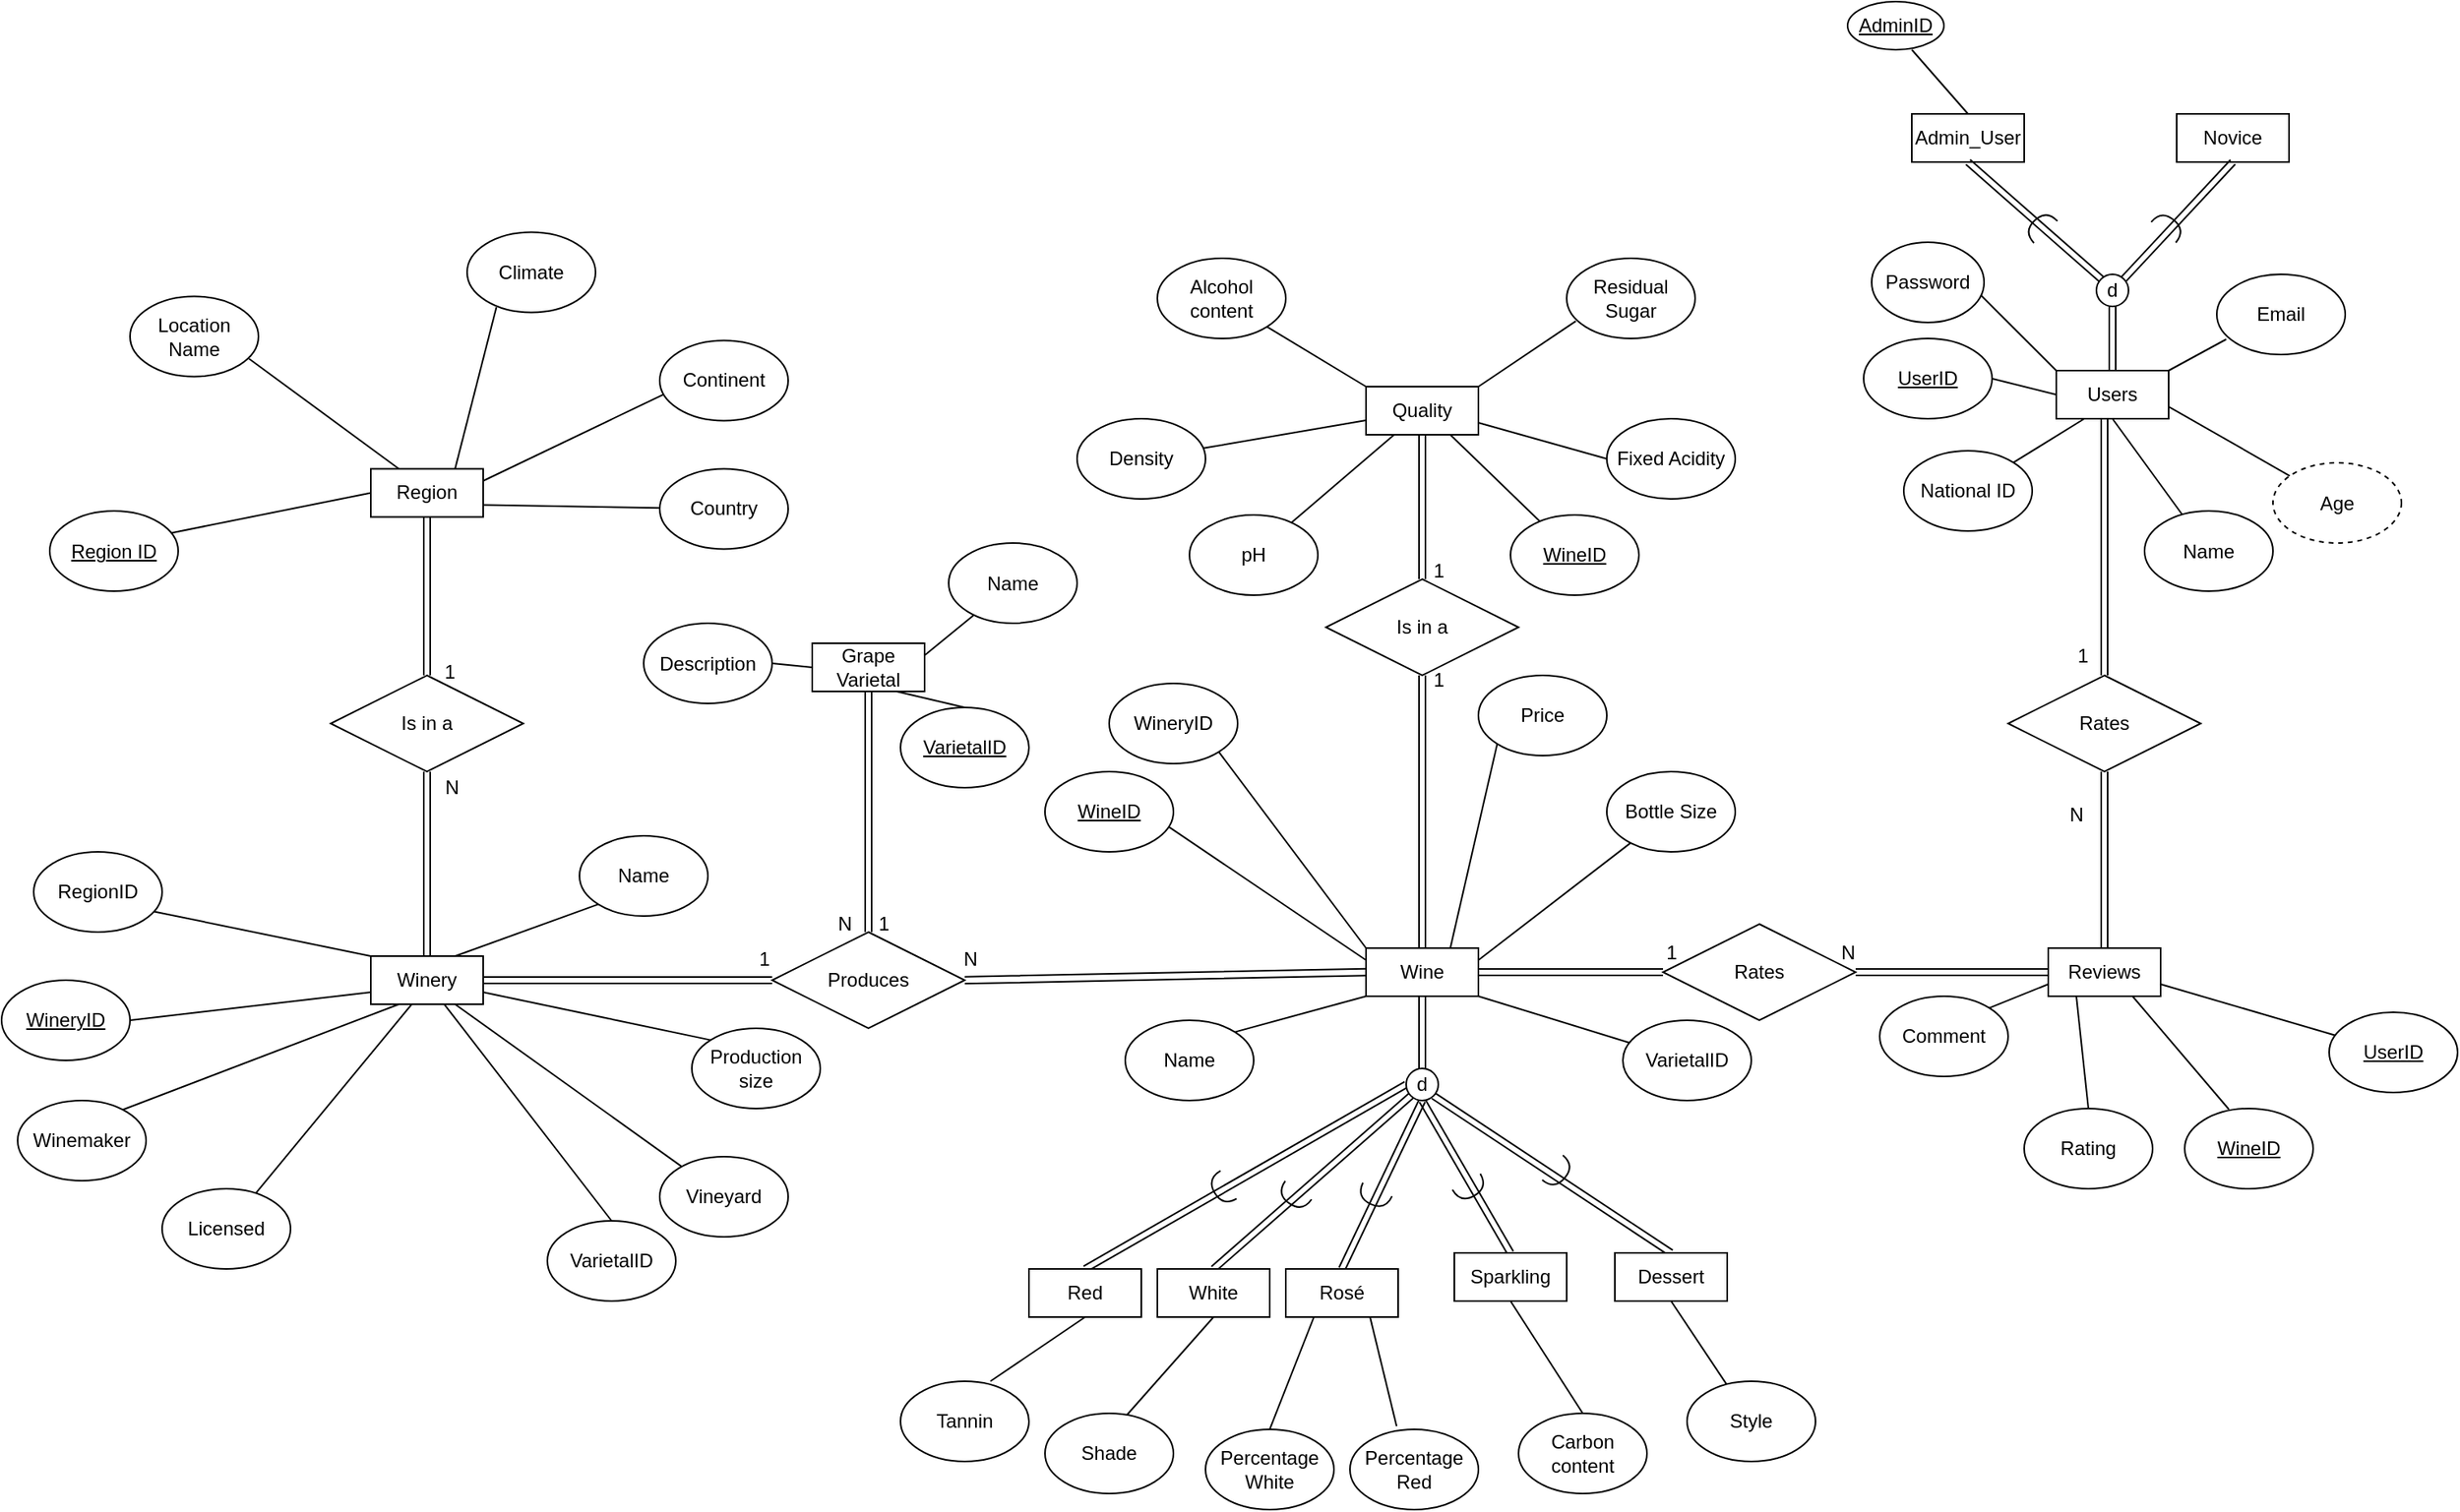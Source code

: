 <mxfile version="21.3.3" type="device">
  <diagram name="Page-1" id="_OWaajc-3fpwD0rDf2_s">
    <mxGraphModel dx="3006" dy="1125" grid="1" gridSize="10" guides="1" tooltips="1" connect="1" arrows="1" fold="1" page="0" pageScale="1" pageWidth="1169" pageHeight="827" math="0" shadow="0">
      <root>
        <mxCell id="0" />
        <mxCell id="1" parent="0" />
        <mxCell id="yKqNTpvzBy1KA8ICd-nT-71" style="edgeStyle=none;rounded=0;orthogonalLoop=1;jettySize=auto;html=1;exitX=1;exitY=0;exitDx=0;exitDy=0;entryX=0.073;entryY=0.81;entryDx=0;entryDy=0;entryPerimeter=0;endArrow=none;endFill=0;" parent="1" source="yKqNTpvzBy1KA8ICd-nT-2" target="yKqNTpvzBy1KA8ICd-nT-70" edge="1">
          <mxGeometry relative="1" as="geometry" />
        </mxCell>
        <mxCell id="yKqNTpvzBy1KA8ICd-nT-72" style="edgeStyle=none;rounded=0;orthogonalLoop=1;jettySize=auto;html=1;exitX=1;exitY=0.75;exitDx=0;exitDy=0;endArrow=none;endFill=0;" parent="1" source="yKqNTpvzBy1KA8ICd-nT-2" target="yKqNTpvzBy1KA8ICd-nT-69" edge="1">
          <mxGeometry relative="1" as="geometry" />
        </mxCell>
        <mxCell id="yKqNTpvzBy1KA8ICd-nT-73" style="edgeStyle=none;rounded=0;orthogonalLoop=1;jettySize=auto;html=1;exitX=0.5;exitY=1;exitDx=0;exitDy=0;endArrow=none;endFill=0;" parent="1" source="yKqNTpvzBy1KA8ICd-nT-2" target="yKqNTpvzBy1KA8ICd-nT-68" edge="1">
          <mxGeometry relative="1" as="geometry" />
        </mxCell>
        <mxCell id="yKqNTpvzBy1KA8ICd-nT-74" style="edgeStyle=none;rounded=0;orthogonalLoop=1;jettySize=auto;html=1;exitX=0.25;exitY=1;exitDx=0;exitDy=0;entryX=1;entryY=0;entryDx=0;entryDy=0;endArrow=none;endFill=0;" parent="1" source="yKqNTpvzBy1KA8ICd-nT-2" target="yKqNTpvzBy1KA8ICd-nT-62" edge="1">
          <mxGeometry relative="1" as="geometry" />
        </mxCell>
        <mxCell id="yKqNTpvzBy1KA8ICd-nT-75" style="edgeStyle=none;rounded=0;orthogonalLoop=1;jettySize=auto;html=1;exitX=0;exitY=0.5;exitDx=0;exitDy=0;entryX=1;entryY=0.5;entryDx=0;entryDy=0;endArrow=none;endFill=0;" parent="1" source="yKqNTpvzBy1KA8ICd-nT-2" target="yKqNTpvzBy1KA8ICd-nT-61" edge="1">
          <mxGeometry relative="1" as="geometry" />
        </mxCell>
        <mxCell id="yKqNTpvzBy1KA8ICd-nT-2" value="Users" style="rounded=0;whiteSpace=wrap;html=1;" parent="1" vertex="1">
          <mxGeometry x="850" y="410" width="70" height="30" as="geometry" />
        </mxCell>
        <mxCell id="yKqNTpvzBy1KA8ICd-nT-3" value="d" style="ellipse;whiteSpace=wrap;html=1;aspect=fixed;" parent="1" vertex="1">
          <mxGeometry x="875" y="350" width="20" height="20" as="geometry" />
        </mxCell>
        <mxCell id="yKqNTpvzBy1KA8ICd-nT-4" value="" style="shape=link;html=1;rounded=0;entryX=0.5;entryY=0;entryDx=0;entryDy=0;exitX=0.5;exitY=1;exitDx=0;exitDy=0;" parent="1" source="yKqNTpvzBy1KA8ICd-nT-3" target="yKqNTpvzBy1KA8ICd-nT-2" edge="1">
          <mxGeometry width="100" relative="1" as="geometry">
            <mxPoint x="815" y="390" as="sourcePoint" />
            <mxPoint x="915" y="390" as="targetPoint" />
          </mxGeometry>
        </mxCell>
        <mxCell id="yKqNTpvzBy1KA8ICd-nT-5" value="Admin_User" style="rounded=0;whiteSpace=wrap;html=1;" parent="1" vertex="1">
          <mxGeometry x="760" y="250" width="70" height="30" as="geometry" />
        </mxCell>
        <mxCell id="yKqNTpvzBy1KA8ICd-nT-6" value="Novice" style="rounded=0;whiteSpace=wrap;html=1;" parent="1" vertex="1">
          <mxGeometry x="925" y="250" width="70" height="30" as="geometry" />
        </mxCell>
        <mxCell id="yKqNTpvzBy1KA8ICd-nT-8" value="" style="shape=link;html=1;rounded=0;entryX=1;entryY=0;entryDx=0;entryDy=0;exitX=0.5;exitY=1;exitDx=0;exitDy=0;" parent="1" source="yKqNTpvzBy1KA8ICd-nT-6" target="yKqNTpvzBy1KA8ICd-nT-3" edge="1">
          <mxGeometry width="100" relative="1" as="geometry">
            <mxPoint x="890" y="380" as="sourcePoint" />
            <mxPoint x="890" y="420" as="targetPoint" />
          </mxGeometry>
        </mxCell>
        <mxCell id="yKqNTpvzBy1KA8ICd-nT-9" value="" style="shape=link;html=1;rounded=0;entryX=0;entryY=0;entryDx=0;entryDy=0;exitX=0.5;exitY=1;exitDx=0;exitDy=0;" parent="1" source="yKqNTpvzBy1KA8ICd-nT-5" target="yKqNTpvzBy1KA8ICd-nT-3" edge="1">
          <mxGeometry width="100" relative="1" as="geometry">
            <mxPoint x="960" y="300" as="sourcePoint" />
            <mxPoint x="897" y="363" as="targetPoint" />
          </mxGeometry>
        </mxCell>
        <mxCell id="yKqNTpvzBy1KA8ICd-nT-85" style="edgeStyle=none;rounded=0;orthogonalLoop=1;jettySize=auto;html=1;exitX=0;exitY=0.75;exitDx=0;exitDy=0;entryX=1;entryY=0;entryDx=0;entryDy=0;endArrow=none;endFill=0;" parent="1" source="yKqNTpvzBy1KA8ICd-nT-10" target="yKqNTpvzBy1KA8ICd-nT-82" edge="1">
          <mxGeometry relative="1" as="geometry" />
        </mxCell>
        <mxCell id="yKqNTpvzBy1KA8ICd-nT-86" style="edgeStyle=none;rounded=0;orthogonalLoop=1;jettySize=auto;html=1;exitX=0.25;exitY=1;exitDx=0;exitDy=0;entryX=0.5;entryY=0;entryDx=0;entryDy=0;endArrow=none;endFill=0;" parent="1" source="yKqNTpvzBy1KA8ICd-nT-10" target="yKqNTpvzBy1KA8ICd-nT-81" edge="1">
          <mxGeometry relative="1" as="geometry" />
        </mxCell>
        <mxCell id="yKqNTpvzBy1KA8ICd-nT-87" style="edgeStyle=none;rounded=0;orthogonalLoop=1;jettySize=auto;html=1;exitX=0.75;exitY=1;exitDx=0;exitDy=0;entryX=0.344;entryY=0.01;entryDx=0;entryDy=0;entryPerimeter=0;endArrow=none;endFill=0;" parent="1" source="yKqNTpvzBy1KA8ICd-nT-10" target="yKqNTpvzBy1KA8ICd-nT-84" edge="1">
          <mxGeometry relative="1" as="geometry" />
        </mxCell>
        <mxCell id="yKqNTpvzBy1KA8ICd-nT-88" style="edgeStyle=none;rounded=0;orthogonalLoop=1;jettySize=auto;html=1;exitX=1;exitY=0.75;exitDx=0;exitDy=0;endArrow=none;endFill=0;" parent="1" source="yKqNTpvzBy1KA8ICd-nT-10" target="yKqNTpvzBy1KA8ICd-nT-83" edge="1">
          <mxGeometry relative="1" as="geometry" />
        </mxCell>
        <mxCell id="yKqNTpvzBy1KA8ICd-nT-10" value="Reviews" style="rounded=0;whiteSpace=wrap;html=1;" parent="1" vertex="1">
          <mxGeometry x="845" y="770" width="70" height="30" as="geometry" />
        </mxCell>
        <mxCell id="yKqNTpvzBy1KA8ICd-nT-96" style="edgeStyle=none;rounded=0;orthogonalLoop=1;jettySize=auto;html=1;exitX=0;exitY=0;exitDx=0;exitDy=0;entryX=1;entryY=1;entryDx=0;entryDy=0;endArrow=none;endFill=0;" parent="1" source="yKqNTpvzBy1KA8ICd-nT-12" target="yKqNTpvzBy1KA8ICd-nT-91" edge="1">
          <mxGeometry relative="1" as="geometry" />
        </mxCell>
        <mxCell id="yKqNTpvzBy1KA8ICd-nT-97" style="edgeStyle=none;rounded=0;orthogonalLoop=1;jettySize=auto;html=1;exitX=0.75;exitY=0;exitDx=0;exitDy=0;entryX=0;entryY=1;entryDx=0;entryDy=0;endArrow=none;endFill=0;" parent="1" source="yKqNTpvzBy1KA8ICd-nT-12" target="yKqNTpvzBy1KA8ICd-nT-92" edge="1">
          <mxGeometry relative="1" as="geometry" />
        </mxCell>
        <mxCell id="yKqNTpvzBy1KA8ICd-nT-98" style="edgeStyle=none;rounded=0;orthogonalLoop=1;jettySize=auto;html=1;exitX=1;exitY=0.25;exitDx=0;exitDy=0;endArrow=none;endFill=0;" parent="1" source="yKqNTpvzBy1KA8ICd-nT-12" target="yKqNTpvzBy1KA8ICd-nT-94" edge="1">
          <mxGeometry relative="1" as="geometry" />
        </mxCell>
        <mxCell id="yKqNTpvzBy1KA8ICd-nT-99" style="edgeStyle=none;rounded=0;orthogonalLoop=1;jettySize=auto;html=1;exitX=0;exitY=0.25;exitDx=0;exitDy=0;entryX=0.969;entryY=0.693;entryDx=0;entryDy=0;entryPerimeter=0;endArrow=none;endFill=0;" parent="1" source="yKqNTpvzBy1KA8ICd-nT-12" target="yKqNTpvzBy1KA8ICd-nT-90" edge="1">
          <mxGeometry relative="1" as="geometry" />
        </mxCell>
        <mxCell id="yKqNTpvzBy1KA8ICd-nT-100" style="edgeStyle=none;rounded=0;orthogonalLoop=1;jettySize=auto;html=1;exitX=0;exitY=1;exitDx=0;exitDy=0;entryX=1;entryY=0;entryDx=0;entryDy=0;endArrow=none;endFill=0;" parent="1" source="yKqNTpvzBy1KA8ICd-nT-12" target="yKqNTpvzBy1KA8ICd-nT-89" edge="1">
          <mxGeometry relative="1" as="geometry" />
        </mxCell>
        <mxCell id="yKqNTpvzBy1KA8ICd-nT-161" style="edgeStyle=none;rounded=0;orthogonalLoop=1;jettySize=auto;html=1;exitX=1;exitY=1;exitDx=0;exitDy=0;endArrow=none;endFill=0;" parent="1" source="yKqNTpvzBy1KA8ICd-nT-12" target="yKqNTpvzBy1KA8ICd-nT-159" edge="1">
          <mxGeometry relative="1" as="geometry" />
        </mxCell>
        <mxCell id="bBw4uAmNYkBWMHcCUEIj-21" style="edgeStyle=orthogonalEdgeStyle;rounded=0;orthogonalLoop=1;jettySize=auto;html=1;exitX=0.5;exitY=0;exitDx=0;exitDy=0;entryX=0.5;entryY=1;entryDx=0;entryDy=0;shape=link;" parent="1" source="yKqNTpvzBy1KA8ICd-nT-12" target="bBw4uAmNYkBWMHcCUEIj-20" edge="1">
          <mxGeometry relative="1" as="geometry" />
        </mxCell>
        <mxCell id="bBw4uAmNYkBWMHcCUEIj-32" style="edgeStyle=orthogonalEdgeStyle;rounded=0;orthogonalLoop=1;jettySize=auto;html=1;exitX=1;exitY=0.5;exitDx=0;exitDy=0;entryX=0;entryY=0.5;entryDx=0;entryDy=0;shape=link;" parent="1" source="yKqNTpvzBy1KA8ICd-nT-12" target="bBw4uAmNYkBWMHcCUEIj-31" edge="1">
          <mxGeometry relative="1" as="geometry" />
        </mxCell>
        <mxCell id="bBw4uAmNYkBWMHcCUEIj-51" style="edgeStyle=orthogonalEdgeStyle;rounded=0;orthogonalLoop=1;jettySize=auto;html=1;exitX=0.5;exitY=1;exitDx=0;exitDy=0;entryX=0.5;entryY=0;entryDx=0;entryDy=0;shape=link;" parent="1" source="yKqNTpvzBy1KA8ICd-nT-12" target="bBw4uAmNYkBWMHcCUEIj-50" edge="1">
          <mxGeometry relative="1" as="geometry" />
        </mxCell>
        <mxCell id="yKqNTpvzBy1KA8ICd-nT-12" value="Wine" style="rounded=0;whiteSpace=wrap;html=1;" parent="1" vertex="1">
          <mxGeometry x="420" y="770" width="70" height="30" as="geometry" />
        </mxCell>
        <mxCell id="yKqNTpvzBy1KA8ICd-nT-136" style="edgeStyle=none;rounded=0;orthogonalLoop=1;jettySize=auto;html=1;exitX=0.75;exitY=0;exitDx=0;exitDy=0;entryX=0;entryY=1;entryDx=0;entryDy=0;endArrow=none;endFill=0;" parent="1" source="yKqNTpvzBy1KA8ICd-nT-14" target="yKqNTpvzBy1KA8ICd-nT-125" edge="1">
          <mxGeometry relative="1" as="geometry" />
        </mxCell>
        <mxCell id="yKqNTpvzBy1KA8ICd-nT-137" style="edgeStyle=none;rounded=0;orthogonalLoop=1;jettySize=auto;html=1;exitX=0;exitY=0;exitDx=0;exitDy=0;entryX=0.938;entryY=0.744;entryDx=0;entryDy=0;entryPerimeter=0;endArrow=none;endFill=0;" parent="1" source="yKqNTpvzBy1KA8ICd-nT-14" target="yKqNTpvzBy1KA8ICd-nT-124" edge="1">
          <mxGeometry relative="1" as="geometry" />
        </mxCell>
        <mxCell id="yKqNTpvzBy1KA8ICd-nT-138" style="edgeStyle=none;rounded=0;orthogonalLoop=1;jettySize=auto;html=1;exitX=0;exitY=0.75;exitDx=0;exitDy=0;entryX=1;entryY=0.5;entryDx=0;entryDy=0;endArrow=none;endFill=0;" parent="1" source="yKqNTpvzBy1KA8ICd-nT-14" target="yKqNTpvzBy1KA8ICd-nT-123" edge="1">
          <mxGeometry relative="1" as="geometry" />
        </mxCell>
        <mxCell id="yKqNTpvzBy1KA8ICd-nT-141" style="edgeStyle=none;rounded=0;orthogonalLoop=1;jettySize=auto;html=1;exitX=1;exitY=0.75;exitDx=0;exitDy=0;entryX=0;entryY=0;entryDx=0;entryDy=0;endArrow=none;endFill=0;" parent="1" source="yKqNTpvzBy1KA8ICd-nT-14" target="yKqNTpvzBy1KA8ICd-nT-139" edge="1">
          <mxGeometry relative="1" as="geometry" />
        </mxCell>
        <mxCell id="yKqNTpvzBy1KA8ICd-nT-143" style="edgeStyle=none;rounded=0;orthogonalLoop=1;jettySize=auto;html=1;exitX=0.25;exitY=1;exitDx=0;exitDy=0;entryX=0.798;entryY=0.128;entryDx=0;entryDy=0;entryPerimeter=0;endArrow=none;endFill=0;" parent="1" source="yKqNTpvzBy1KA8ICd-nT-14" target="yKqNTpvzBy1KA8ICd-nT-142" edge="1">
          <mxGeometry relative="1" as="geometry" />
        </mxCell>
        <mxCell id="yKqNTpvzBy1KA8ICd-nT-147" style="edgeStyle=none;rounded=0;orthogonalLoop=1;jettySize=auto;html=1;exitX=0.374;exitY=0.973;exitDx=0;exitDy=0;exitPerimeter=0;endArrow=none;endFill=0;" parent="1" source="yKqNTpvzBy1KA8ICd-nT-14" target="yKqNTpvzBy1KA8ICd-nT-146" edge="1">
          <mxGeometry relative="1" as="geometry" />
        </mxCell>
        <mxCell id="bBw4uAmNYkBWMHcCUEIj-3" style="rounded=0;orthogonalLoop=1;jettySize=auto;html=1;exitX=0.643;exitY=0.967;exitDx=0;exitDy=0;entryX=0.5;entryY=0;entryDx=0;entryDy=0;endArrow=none;endFill=0;exitPerimeter=0;" parent="1" source="yKqNTpvzBy1KA8ICd-nT-14" target="bBw4uAmNYkBWMHcCUEIj-2" edge="1">
          <mxGeometry relative="1" as="geometry" />
        </mxCell>
        <mxCell id="bBw4uAmNYkBWMHcCUEIj-9" style="edgeStyle=orthogonalEdgeStyle;rounded=0;orthogonalLoop=1;jettySize=auto;html=1;exitX=0.5;exitY=0;exitDx=0;exitDy=0;entryX=0.5;entryY=1;entryDx=0;entryDy=0;shape=link;" parent="1" source="yKqNTpvzBy1KA8ICd-nT-14" target="bBw4uAmNYkBWMHcCUEIj-8" edge="1">
          <mxGeometry relative="1" as="geometry" />
        </mxCell>
        <mxCell id="yKqNTpvzBy1KA8ICd-nT-14" value="Winery" style="rounded=0;whiteSpace=wrap;html=1;" parent="1" vertex="1">
          <mxGeometry x="-200" y="775" width="70" height="30" as="geometry" />
        </mxCell>
        <mxCell id="yKqNTpvzBy1KA8ICd-nT-47" style="edgeStyle=none;rounded=0;orthogonalLoop=1;jettySize=auto;html=1;exitX=0;exitY=0.5;exitDx=0;exitDy=0;entryX=0.938;entryY=0.277;entryDx=0;entryDy=0;endArrow=none;endFill=0;entryPerimeter=0;" parent="1" source="yKqNTpvzBy1KA8ICd-nT-15" target="yKqNTpvzBy1KA8ICd-nT-45" edge="1">
          <mxGeometry relative="1" as="geometry" />
        </mxCell>
        <mxCell id="yKqNTpvzBy1KA8ICd-nT-48" style="edgeStyle=none;rounded=0;orthogonalLoop=1;jettySize=auto;html=1;exitX=0.25;exitY=0;exitDx=0;exitDy=0;entryX=0.927;entryY=0.777;entryDx=0;entryDy=0;endArrow=none;endFill=0;entryPerimeter=0;" parent="1" source="yKqNTpvzBy1KA8ICd-nT-15" target="yKqNTpvzBy1KA8ICd-nT-46" edge="1">
          <mxGeometry relative="1" as="geometry" />
        </mxCell>
        <mxCell id="yKqNTpvzBy1KA8ICd-nT-50" style="edgeStyle=none;rounded=0;orthogonalLoop=1;jettySize=auto;html=1;exitX=0.75;exitY=0;exitDx=0;exitDy=0;entryX=0.228;entryY=0.936;entryDx=0;entryDy=0;endArrow=none;endFill=0;entryPerimeter=0;" parent="1" source="yKqNTpvzBy1KA8ICd-nT-15" target="yKqNTpvzBy1KA8ICd-nT-49" edge="1">
          <mxGeometry relative="1" as="geometry" />
        </mxCell>
        <mxCell id="yKqNTpvzBy1KA8ICd-nT-52" style="edgeStyle=none;rounded=0;orthogonalLoop=1;jettySize=auto;html=1;exitX=1;exitY=0.25;exitDx=0;exitDy=0;entryX=0.048;entryY=0.658;entryDx=0;entryDy=0;entryPerimeter=0;endArrow=none;endFill=0;" parent="1" source="yKqNTpvzBy1KA8ICd-nT-15" target="yKqNTpvzBy1KA8ICd-nT-51" edge="1">
          <mxGeometry relative="1" as="geometry" />
        </mxCell>
        <mxCell id="yKqNTpvzBy1KA8ICd-nT-55" style="edgeStyle=none;rounded=0;orthogonalLoop=1;jettySize=auto;html=1;exitX=1;exitY=0.75;exitDx=0;exitDy=0;endArrow=none;endFill=0;" parent="1" source="yKqNTpvzBy1KA8ICd-nT-15" target="yKqNTpvzBy1KA8ICd-nT-54" edge="1">
          <mxGeometry relative="1" as="geometry" />
        </mxCell>
        <mxCell id="yKqNTpvzBy1KA8ICd-nT-15" value="Region" style="rounded=0;whiteSpace=wrap;html=1;" parent="1" vertex="1">
          <mxGeometry x="-200" y="471.25" width="70" height="30" as="geometry" />
        </mxCell>
        <mxCell id="bBw4uAmNYkBWMHcCUEIj-40" style="rounded=0;orthogonalLoop=1;jettySize=auto;html=1;exitX=0.5;exitY=1;exitDx=0;exitDy=0;entryX=0.7;entryY=0;entryDx=0;entryDy=0;endArrow=none;endFill=0;entryPerimeter=0;" parent="1" source="yKqNTpvzBy1KA8ICd-nT-17" target="bBw4uAmNYkBWMHcCUEIj-36" edge="1">
          <mxGeometry relative="1" as="geometry" />
        </mxCell>
        <mxCell id="bBw4uAmNYkBWMHcCUEIj-53" style="edgeStyle=none;rounded=0;orthogonalLoop=1;jettySize=auto;html=1;exitX=0.5;exitY=0;exitDx=0;exitDy=0;entryX=0;entryY=0.5;entryDx=0;entryDy=0;shape=link;" parent="1" source="yKqNTpvzBy1KA8ICd-nT-17" target="bBw4uAmNYkBWMHcCUEIj-50" edge="1">
          <mxGeometry relative="1" as="geometry" />
        </mxCell>
        <mxCell id="yKqNTpvzBy1KA8ICd-nT-17" value="Red" style="rounded=0;whiteSpace=wrap;html=1;" parent="1" vertex="1">
          <mxGeometry x="210" y="970" width="70" height="30" as="geometry" />
        </mxCell>
        <mxCell id="yKqNTpvzBy1KA8ICd-nT-102" style="edgeStyle=none;rounded=0;orthogonalLoop=1;jettySize=auto;html=1;exitX=0.5;exitY=1;exitDx=0;exitDy=0;endArrow=none;endFill=0;" parent="1" source="yKqNTpvzBy1KA8ICd-nT-18" target="yKqNTpvzBy1KA8ICd-nT-101" edge="1">
          <mxGeometry relative="1" as="geometry" />
        </mxCell>
        <mxCell id="bBw4uAmNYkBWMHcCUEIj-57" style="edgeStyle=none;rounded=0;orthogonalLoop=1;jettySize=auto;html=1;exitX=0.5;exitY=0;exitDx=0;exitDy=0;entryX=1;entryY=1;entryDx=0;entryDy=0;shape=link;movable=0;resizable=0;rotatable=0;deletable=0;editable=0;locked=1;connectable=0;" parent="1" source="yKqNTpvzBy1KA8ICd-nT-18" target="bBw4uAmNYkBWMHcCUEIj-50" edge="1">
          <mxGeometry relative="1" as="geometry" />
        </mxCell>
        <mxCell id="yKqNTpvzBy1KA8ICd-nT-18" value="Dessert" style="rounded=0;whiteSpace=wrap;html=1;" parent="1" vertex="1">
          <mxGeometry x="575" y="960" width="70" height="30" as="geometry" />
        </mxCell>
        <mxCell id="bBw4uAmNYkBWMHcCUEIj-42" style="rounded=0;orthogonalLoop=1;jettySize=auto;html=1;exitX=0.5;exitY=1;exitDx=0;exitDy=0;entryX=0.638;entryY=0.02;entryDx=0;entryDy=0;endArrow=none;endFill=0;entryPerimeter=0;" parent="1" source="yKqNTpvzBy1KA8ICd-nT-20" target="bBw4uAmNYkBWMHcCUEIj-41" edge="1">
          <mxGeometry relative="1" as="geometry" />
        </mxCell>
        <mxCell id="bBw4uAmNYkBWMHcCUEIj-54" style="edgeStyle=none;rounded=0;orthogonalLoop=1;jettySize=auto;html=1;exitX=0.5;exitY=0;exitDx=0;exitDy=0;entryX=0;entryY=1;entryDx=0;entryDy=0;shape=link;movable=0;resizable=0;rotatable=0;deletable=0;editable=0;locked=1;connectable=0;" parent="1" source="yKqNTpvzBy1KA8ICd-nT-20" target="bBw4uAmNYkBWMHcCUEIj-50" edge="1">
          <mxGeometry relative="1" as="geometry" />
        </mxCell>
        <mxCell id="yKqNTpvzBy1KA8ICd-nT-20" value="White" style="rounded=0;whiteSpace=wrap;html=1;" parent="1" vertex="1">
          <mxGeometry x="290" y="970" width="70" height="30" as="geometry" />
        </mxCell>
        <mxCell id="bBw4uAmNYkBWMHcCUEIj-47" style="rounded=0;orthogonalLoop=1;jettySize=auto;html=1;exitX=0.25;exitY=1;exitDx=0;exitDy=0;entryX=0.5;entryY=0;entryDx=0;entryDy=0;endArrow=none;endFill=0;" parent="1" source="yKqNTpvzBy1KA8ICd-nT-21" target="bBw4uAmNYkBWMHcCUEIj-45" edge="1">
          <mxGeometry relative="1" as="geometry" />
        </mxCell>
        <mxCell id="bBw4uAmNYkBWMHcCUEIj-48" style="rounded=0;orthogonalLoop=1;jettySize=auto;html=1;exitX=0.75;exitY=1;exitDx=0;exitDy=0;entryX=0.363;entryY=-0.04;entryDx=0;entryDy=0;entryPerimeter=0;endArrow=none;endFill=0;" parent="1" source="yKqNTpvzBy1KA8ICd-nT-21" target="bBw4uAmNYkBWMHcCUEIj-46" edge="1">
          <mxGeometry relative="1" as="geometry" />
        </mxCell>
        <mxCell id="bBw4uAmNYkBWMHcCUEIj-55" style="edgeStyle=none;rounded=0;orthogonalLoop=1;jettySize=auto;html=1;exitX=0.5;exitY=0;exitDx=0;exitDy=0;entryX=0.5;entryY=1;entryDx=0;entryDy=0;shape=link;movable=0;resizable=0;rotatable=0;deletable=0;editable=0;locked=1;connectable=0;" parent="1" source="yKqNTpvzBy1KA8ICd-nT-21" target="bBw4uAmNYkBWMHcCUEIj-50" edge="1">
          <mxGeometry relative="1" as="geometry" />
        </mxCell>
        <mxCell id="yKqNTpvzBy1KA8ICd-nT-21" value="Rosé" style="rounded=0;whiteSpace=wrap;html=1;" parent="1" vertex="1">
          <mxGeometry x="370" y="970" width="70" height="30" as="geometry" />
        </mxCell>
        <mxCell id="bBw4uAmNYkBWMHcCUEIj-44" style="rounded=0;orthogonalLoop=1;jettySize=auto;html=1;exitX=0.5;exitY=1;exitDx=0;exitDy=0;entryX=0.5;entryY=0;entryDx=0;entryDy=0;endArrow=none;endFill=0;" parent="1" source="yKqNTpvzBy1KA8ICd-nT-22" target="bBw4uAmNYkBWMHcCUEIj-43" edge="1">
          <mxGeometry relative="1" as="geometry" />
        </mxCell>
        <mxCell id="bBw4uAmNYkBWMHcCUEIj-56" style="edgeStyle=none;rounded=0;orthogonalLoop=1;jettySize=auto;html=1;exitX=0.5;exitY=0;exitDx=0;exitDy=0;entryX=0.5;entryY=1;entryDx=0;entryDy=0;shape=link;movable=0;resizable=0;rotatable=0;deletable=0;editable=0;locked=1;connectable=0;" parent="1" source="yKqNTpvzBy1KA8ICd-nT-22" target="bBw4uAmNYkBWMHcCUEIj-50" edge="1">
          <mxGeometry relative="1" as="geometry" />
        </mxCell>
        <mxCell id="yKqNTpvzBy1KA8ICd-nT-22" value="Sparkling" style="rounded=0;whiteSpace=wrap;html=1;" parent="1" vertex="1">
          <mxGeometry x="475" y="960" width="70" height="30" as="geometry" />
        </mxCell>
        <mxCell id="yKqNTpvzBy1KA8ICd-nT-115" style="edgeStyle=none;rounded=0;orthogonalLoop=1;jettySize=auto;html=1;exitX=0;exitY=0;exitDx=0;exitDy=0;entryX=1;entryY=1;entryDx=0;entryDy=0;endArrow=none;endFill=0;" parent="1" source="yKqNTpvzBy1KA8ICd-nT-24" target="yKqNTpvzBy1KA8ICd-nT-109" edge="1">
          <mxGeometry relative="1" as="geometry" />
        </mxCell>
        <mxCell id="yKqNTpvzBy1KA8ICd-nT-116" value="" style="edgeStyle=none;rounded=0;orthogonalLoop=1;jettySize=auto;html=1;endArrow=none;endFill=0;" parent="1" source="yKqNTpvzBy1KA8ICd-nT-24" target="yKqNTpvzBy1KA8ICd-nT-110" edge="1">
          <mxGeometry relative="1" as="geometry" />
        </mxCell>
        <mxCell id="yKqNTpvzBy1KA8ICd-nT-117" style="edgeStyle=none;rounded=0;orthogonalLoop=1;jettySize=auto;html=1;exitX=0.25;exitY=1;exitDx=0;exitDy=0;endArrow=none;endFill=0;" parent="1" source="yKqNTpvzBy1KA8ICd-nT-24" target="yKqNTpvzBy1KA8ICd-nT-111" edge="1">
          <mxGeometry relative="1" as="geometry" />
        </mxCell>
        <mxCell id="yKqNTpvzBy1KA8ICd-nT-118" style="edgeStyle=none;rounded=0;orthogonalLoop=1;jettySize=auto;html=1;exitX=0.75;exitY=1;exitDx=0;exitDy=0;endArrow=none;endFill=0;" parent="1" source="yKqNTpvzBy1KA8ICd-nT-24" target="yKqNTpvzBy1KA8ICd-nT-114" edge="1">
          <mxGeometry relative="1" as="geometry" />
        </mxCell>
        <mxCell id="yKqNTpvzBy1KA8ICd-nT-121" style="edgeStyle=none;rounded=0;orthogonalLoop=1;jettySize=auto;html=1;exitX=1;exitY=0;exitDx=0;exitDy=0;entryX=0.071;entryY=0.783;entryDx=0;entryDy=0;entryPerimeter=0;endArrow=none;endFill=0;" parent="1" source="yKqNTpvzBy1KA8ICd-nT-24" target="yKqNTpvzBy1KA8ICd-nT-112" edge="1">
          <mxGeometry relative="1" as="geometry" />
        </mxCell>
        <mxCell id="yKqNTpvzBy1KA8ICd-nT-122" style="edgeStyle=none;rounded=0;orthogonalLoop=1;jettySize=auto;html=1;exitX=1;exitY=0.75;exitDx=0;exitDy=0;entryX=0;entryY=0.5;entryDx=0;entryDy=0;endArrow=none;endFill=0;" parent="1" source="yKqNTpvzBy1KA8ICd-nT-24" target="yKqNTpvzBy1KA8ICd-nT-113" edge="1">
          <mxGeometry relative="1" as="geometry" />
        </mxCell>
        <mxCell id="yKqNTpvzBy1KA8ICd-nT-24" value="Quality" style="rounded=0;whiteSpace=wrap;html=1;" parent="1" vertex="1">
          <mxGeometry x="420" y="420" width="70" height="30" as="geometry" />
        </mxCell>
        <mxCell id="yKqNTpvzBy1KA8ICd-nT-45" value="&lt;u class=&quot;custom-cursor-default-hover&quot;&gt;Region ID&lt;/u&gt;" style="ellipse;whiteSpace=wrap;html=1;" parent="1" vertex="1">
          <mxGeometry x="-400" y="497.5" width="80" height="50" as="geometry" />
        </mxCell>
        <mxCell id="yKqNTpvzBy1KA8ICd-nT-46" value="&lt;span class=&quot;custom-cursor-default-hover&quot;&gt;Location Name&lt;/span&gt;" style="ellipse;whiteSpace=wrap;html=1;" parent="1" vertex="1">
          <mxGeometry x="-350" y="363.75" width="80" height="50" as="geometry" />
        </mxCell>
        <mxCell id="yKqNTpvzBy1KA8ICd-nT-49" value="&lt;span class=&quot;custom-cursor-default-hover&quot;&gt;Climate&lt;/span&gt;" style="ellipse;whiteSpace=wrap;html=1;" parent="1" vertex="1">
          <mxGeometry x="-140" y="323.75" width="80" height="50" as="geometry" />
        </mxCell>
        <mxCell id="yKqNTpvzBy1KA8ICd-nT-51" value="&lt;span class=&quot;custom-cursor-default-hover&quot;&gt;Continent&lt;/span&gt;" style="ellipse;whiteSpace=wrap;html=1;" parent="1" vertex="1">
          <mxGeometry x="-20" y="391.25" width="80" height="50" as="geometry" />
        </mxCell>
        <mxCell id="yKqNTpvzBy1KA8ICd-nT-54" value="&lt;span class=&quot;custom-cursor-default-hover&quot;&gt;Country&lt;/span&gt;" style="ellipse;whiteSpace=wrap;html=1;" parent="1" vertex="1">
          <mxGeometry x="-20" y="471.25" width="80" height="50" as="geometry" />
        </mxCell>
        <mxCell id="yKqNTpvzBy1KA8ICd-nT-156" style="edgeStyle=none;rounded=0;orthogonalLoop=1;jettySize=auto;html=1;exitX=0;exitY=0.5;exitDx=0;exitDy=0;entryX=1;entryY=0.5;entryDx=0;entryDy=0;endArrow=none;endFill=0;" parent="1" source="yKqNTpvzBy1KA8ICd-nT-60" target="yKqNTpvzBy1KA8ICd-nT-155" edge="1">
          <mxGeometry relative="1" as="geometry" />
        </mxCell>
        <mxCell id="yKqNTpvzBy1KA8ICd-nT-157" style="edgeStyle=none;rounded=0;orthogonalLoop=1;jettySize=auto;html=1;exitX=1;exitY=0.25;exitDx=0;exitDy=0;endArrow=none;endFill=0;" parent="1" source="yKqNTpvzBy1KA8ICd-nT-60" target="yKqNTpvzBy1KA8ICd-nT-154" edge="1">
          <mxGeometry relative="1" as="geometry" />
        </mxCell>
        <mxCell id="yKqNTpvzBy1KA8ICd-nT-160" style="edgeStyle=none;rounded=0;orthogonalLoop=1;jettySize=auto;html=1;exitX=0.75;exitY=1;exitDx=0;exitDy=0;entryX=0.5;entryY=0;entryDx=0;entryDy=0;endArrow=none;endFill=0;" parent="1" source="yKqNTpvzBy1KA8ICd-nT-60" target="yKqNTpvzBy1KA8ICd-nT-158" edge="1">
          <mxGeometry relative="1" as="geometry" />
        </mxCell>
        <mxCell id="yKqNTpvzBy1KA8ICd-nT-60" value="Grape Varietal" style="rounded=0;whiteSpace=wrap;html=1;" parent="1" vertex="1">
          <mxGeometry x="75" y="580" width="70" height="30" as="geometry" />
        </mxCell>
        <mxCell id="yKqNTpvzBy1KA8ICd-nT-61" value="&lt;span class=&quot;custom-cursor-default-hover&quot;&gt;&lt;u&gt;UserID&lt;/u&gt;&lt;/span&gt;" style="ellipse;whiteSpace=wrap;html=1;" parent="1" vertex="1">
          <mxGeometry x="730" y="390" width="80" height="50" as="geometry" />
        </mxCell>
        <mxCell id="yKqNTpvzBy1KA8ICd-nT-62" value="&lt;span class=&quot;custom-cursor-default-hover&quot;&gt;National ID&lt;/span&gt;" style="ellipse;whiteSpace=wrap;html=1;" parent="1" vertex="1">
          <mxGeometry x="755" y="460" width="80" height="50" as="geometry" />
        </mxCell>
        <mxCell id="yKqNTpvzBy1KA8ICd-nT-65" value="" style="shape=requiredInterface;html=1;verticalLabelPosition=bottom;sketch=0;rotation=-50;" parent="1" vertex="1">
          <mxGeometry x="915" y="310" width="10" height="20" as="geometry" />
        </mxCell>
        <mxCell id="yKqNTpvzBy1KA8ICd-nT-67" value="" style="shape=requiredInterface;html=1;verticalLabelPosition=bottom;sketch=0;rotation=-133;" parent="1" vertex="1">
          <mxGeometry x="835" y="310" width="10" height="20" as="geometry" />
        </mxCell>
        <mxCell id="yKqNTpvzBy1KA8ICd-nT-68" value="&lt;span class=&quot;custom-cursor-default-hover&quot;&gt;Name&lt;/span&gt;" style="ellipse;whiteSpace=wrap;html=1;" parent="1" vertex="1">
          <mxGeometry x="905" y="497.5" width="80" height="50" as="geometry" />
        </mxCell>
        <mxCell id="yKqNTpvzBy1KA8ICd-nT-69" value="&lt;span class=&quot;custom-cursor-default-hover&quot;&gt;Age&lt;/span&gt;" style="ellipse;whiteSpace=wrap;html=1;dashed=1;" parent="1" vertex="1">
          <mxGeometry x="985" y="467.5" width="80" height="50" as="geometry" />
        </mxCell>
        <mxCell id="yKqNTpvzBy1KA8ICd-nT-70" value="&lt;span class=&quot;custom-cursor-default-hover&quot;&gt;Email&lt;/span&gt;" style="ellipse;whiteSpace=wrap;html=1;" parent="1" vertex="1">
          <mxGeometry x="950" y="350" width="80" height="50" as="geometry" />
        </mxCell>
        <mxCell id="yKqNTpvzBy1KA8ICd-nT-81" value="&lt;span class=&quot;custom-cursor-default-hover&quot;&gt;Rating&lt;/span&gt;" style="ellipse;whiteSpace=wrap;html=1;" parent="1" vertex="1">
          <mxGeometry x="830" y="870" width="80" height="50" as="geometry" />
        </mxCell>
        <mxCell id="yKqNTpvzBy1KA8ICd-nT-82" value="&lt;span class=&quot;custom-cursor-default-hover&quot;&gt;Comment&lt;/span&gt;" style="ellipse;whiteSpace=wrap;html=1;" parent="1" vertex="1">
          <mxGeometry x="740" y="800" width="80" height="50" as="geometry" />
        </mxCell>
        <mxCell id="yKqNTpvzBy1KA8ICd-nT-83" value="&lt;span class=&quot;custom-cursor-default-hover&quot;&gt;&lt;u&gt;UserID&lt;/u&gt;&lt;/span&gt;" style="ellipse;whiteSpace=wrap;html=1;" parent="1" vertex="1">
          <mxGeometry x="1020" y="810" width="80" height="50" as="geometry" />
        </mxCell>
        <mxCell id="yKqNTpvzBy1KA8ICd-nT-84" value="&lt;span class=&quot;custom-cursor-default-hover&quot;&gt;&lt;u&gt;WineID&lt;/u&gt;&lt;/span&gt;" style="ellipse;whiteSpace=wrap;html=1;" parent="1" vertex="1">
          <mxGeometry x="930" y="870" width="80" height="50" as="geometry" />
        </mxCell>
        <mxCell id="yKqNTpvzBy1KA8ICd-nT-89" value="&lt;span class=&quot;custom-cursor-default-hover&quot;&gt;Name&lt;/span&gt;" style="ellipse;whiteSpace=wrap;html=1;" parent="1" vertex="1">
          <mxGeometry x="270" y="815" width="80" height="50" as="geometry" />
        </mxCell>
        <mxCell id="yKqNTpvzBy1KA8ICd-nT-90" value="&lt;span class=&quot;custom-cursor-default-hover&quot;&gt;&lt;u&gt;WineID&lt;/u&gt;&lt;/span&gt;" style="ellipse;whiteSpace=wrap;html=1;" parent="1" vertex="1">
          <mxGeometry x="220" y="660" width="80" height="50" as="geometry" />
        </mxCell>
        <mxCell id="yKqNTpvzBy1KA8ICd-nT-91" value="&lt;span class=&quot;custom-cursor-default-hover&quot;&gt;WineryID&lt;/span&gt;" style="ellipse;whiteSpace=wrap;html=1;" parent="1" vertex="1">
          <mxGeometry x="260" y="605" width="80" height="50" as="geometry" />
        </mxCell>
        <mxCell id="yKqNTpvzBy1KA8ICd-nT-92" value="&lt;span class=&quot;custom-cursor-default-hover&quot;&gt;Price&lt;/span&gt;" style="ellipse;whiteSpace=wrap;html=1;" parent="1" vertex="1">
          <mxGeometry x="490" y="600" width="80" height="50" as="geometry" />
        </mxCell>
        <mxCell id="yKqNTpvzBy1KA8ICd-nT-94" value="&lt;span class=&quot;custom-cursor-default-hover&quot;&gt;Bottle Size&lt;/span&gt;" style="ellipse;whiteSpace=wrap;html=1;" parent="1" vertex="1">
          <mxGeometry x="570" y="660" width="80" height="50" as="geometry" />
        </mxCell>
        <mxCell id="yKqNTpvzBy1KA8ICd-nT-101" value="&lt;span class=&quot;custom-cursor-default-hover&quot;&gt;Style&lt;/span&gt;" style="ellipse;whiteSpace=wrap;html=1;" parent="1" vertex="1">
          <mxGeometry x="620" y="1040" width="80" height="50" as="geometry" />
        </mxCell>
        <mxCell id="yKqNTpvzBy1KA8ICd-nT-109" value="&lt;span class=&quot;custom-cursor-default-hover&quot;&gt;Alcohol content&lt;/span&gt;" style="ellipse;whiteSpace=wrap;html=1;" parent="1" vertex="1">
          <mxGeometry x="290" y="340" width="80" height="50" as="geometry" />
        </mxCell>
        <mxCell id="yKqNTpvzBy1KA8ICd-nT-110" value="&lt;span class=&quot;custom-cursor-default-hover&quot;&gt;Density&lt;/span&gt;" style="ellipse;whiteSpace=wrap;html=1;" parent="1" vertex="1">
          <mxGeometry x="240" y="440" width="80" height="50" as="geometry" />
        </mxCell>
        <mxCell id="yKqNTpvzBy1KA8ICd-nT-111" value="&lt;span class=&quot;custom-cursor-default-hover&quot;&gt;pH&lt;/span&gt;" style="ellipse;whiteSpace=wrap;html=1;" parent="1" vertex="1">
          <mxGeometry x="310" y="500" width="80" height="50" as="geometry" />
        </mxCell>
        <mxCell id="yKqNTpvzBy1KA8ICd-nT-112" value="&lt;span class=&quot;custom-cursor-default-hover&quot;&gt;Residual Sugar&lt;/span&gt;" style="ellipse;whiteSpace=wrap;html=1;" parent="1" vertex="1">
          <mxGeometry x="545" y="340" width="80" height="50" as="geometry" />
        </mxCell>
        <mxCell id="yKqNTpvzBy1KA8ICd-nT-113" value="Fixed Acidity" style="ellipse;whiteSpace=wrap;html=1;" parent="1" vertex="1">
          <mxGeometry x="570" y="440" width="80" height="50" as="geometry" />
        </mxCell>
        <mxCell id="yKqNTpvzBy1KA8ICd-nT-114" value="&lt;span class=&quot;custom-cursor-default-hover&quot;&gt;&lt;u&gt;WineID&lt;/u&gt;&lt;/span&gt;" style="ellipse;whiteSpace=wrap;html=1;" parent="1" vertex="1">
          <mxGeometry x="510" y="500" width="80" height="50" as="geometry" />
        </mxCell>
        <mxCell id="yKqNTpvzBy1KA8ICd-nT-123" value="&lt;span class=&quot;custom-cursor-default-hover&quot;&gt;&lt;u&gt;WineryID&lt;/u&gt;&lt;/span&gt;" style="ellipse;whiteSpace=wrap;html=1;" parent="1" vertex="1">
          <mxGeometry x="-430" y="790" width="80" height="50" as="geometry" />
        </mxCell>
        <mxCell id="yKqNTpvzBy1KA8ICd-nT-124" value="&lt;span class=&quot;custom-cursor-default-hover&quot;&gt;RegionID&lt;/span&gt;" style="ellipse;whiteSpace=wrap;html=1;" parent="1" vertex="1">
          <mxGeometry x="-410" y="710" width="80" height="50" as="geometry" />
        </mxCell>
        <mxCell id="yKqNTpvzBy1KA8ICd-nT-125" value="&lt;span class=&quot;custom-cursor-default-hover&quot;&gt;Name&lt;/span&gt;" style="ellipse;whiteSpace=wrap;html=1;" parent="1" vertex="1">
          <mxGeometry x="-70" y="700" width="80" height="50" as="geometry" />
        </mxCell>
        <mxCell id="yKqNTpvzBy1KA8ICd-nT-139" value="&lt;span class=&quot;custom-cursor-default-hover&quot;&gt;Production size&lt;/span&gt;" style="ellipse;whiteSpace=wrap;html=1;" parent="1" vertex="1">
          <mxGeometry y="820" width="80" height="50" as="geometry" />
        </mxCell>
        <mxCell id="yKqNTpvzBy1KA8ICd-nT-142" value="&lt;span class=&quot;custom-cursor-default-hover&quot;&gt;Winemaker&lt;/span&gt;" style="ellipse;whiteSpace=wrap;html=1;" parent="1" vertex="1">
          <mxGeometry x="-420" y="865" width="80" height="50" as="geometry" />
        </mxCell>
        <mxCell id="yKqNTpvzBy1KA8ICd-nT-146" value="&lt;span class=&quot;custom-cursor-default-hover&quot;&gt;Licensed&lt;/span&gt;" style="ellipse;whiteSpace=wrap;html=1;" parent="1" vertex="1">
          <mxGeometry x="-330" y="920" width="80" height="50" as="geometry" />
        </mxCell>
        <mxCell id="yKqNTpvzBy1KA8ICd-nT-148" style="edgeStyle=none;rounded=0;orthogonalLoop=1;jettySize=auto;html=1;endArrow=none;endFill=0;exitX=0.75;exitY=1;exitDx=0;exitDy=0;" parent="1" source="yKqNTpvzBy1KA8ICd-nT-14" target="yKqNTpvzBy1KA8ICd-nT-149" edge="1">
          <mxGeometry relative="1" as="geometry">
            <mxPoint x="-110" y="890" as="sourcePoint" />
          </mxGeometry>
        </mxCell>
        <mxCell id="yKqNTpvzBy1KA8ICd-nT-149" value="&lt;span class=&quot;custom-cursor-default-hover&quot;&gt;Vineyard&lt;/span&gt;" style="ellipse;whiteSpace=wrap;html=1;" parent="1" vertex="1">
          <mxGeometry x="-20" y="900" width="80" height="50" as="geometry" />
        </mxCell>
        <mxCell id="yKqNTpvzBy1KA8ICd-nT-154" value="&lt;span class=&quot;custom-cursor-default-hover&quot;&gt;Name&lt;/span&gt;" style="ellipse;whiteSpace=wrap;html=1;" parent="1" vertex="1">
          <mxGeometry x="160" y="517.5" width="80" height="50" as="geometry" />
        </mxCell>
        <mxCell id="yKqNTpvzBy1KA8ICd-nT-155" value="&lt;span class=&quot;custom-cursor-default-hover&quot;&gt;Description&lt;/span&gt;" style="ellipse;whiteSpace=wrap;html=1;" parent="1" vertex="1">
          <mxGeometry x="-30" y="567.5" width="80" height="50" as="geometry" />
        </mxCell>
        <mxCell id="yKqNTpvzBy1KA8ICd-nT-158" value="&lt;u class=&quot;custom-cursor-default-hover&quot; style=&quot;border-color: var(--border-color);&quot;&gt;VarietalID&lt;/u&gt;" style="ellipse;whiteSpace=wrap;html=1;" parent="1" vertex="1">
          <mxGeometry x="130" y="620" width="80" height="50" as="geometry" />
        </mxCell>
        <mxCell id="yKqNTpvzBy1KA8ICd-nT-159" value="&lt;span class=&quot;custom-cursor-default-hover&quot; style=&quot;border-color: var(--border-color);&quot;&gt;VarietalID&lt;/span&gt;" style="ellipse;whiteSpace=wrap;html=1;" parent="1" vertex="1">
          <mxGeometry x="580" y="815" width="80" height="50" as="geometry" />
        </mxCell>
        <mxCell id="epXwrt9EgfoQDbiwn7uX-3" value="Rates" style="shape=rhombus;perimeter=rhombusPerimeter;whiteSpace=wrap;html=1;align=center;" parent="1" vertex="1">
          <mxGeometry x="820" y="600" width="120" height="60" as="geometry" />
        </mxCell>
        <mxCell id="epXwrt9EgfoQDbiwn7uX-4" value="" style="shape=link;html=1;rounded=0;exitX=0.5;exitY=0;exitDx=0;exitDy=0;" parent="1" source="epXwrt9EgfoQDbiwn7uX-3" edge="1">
          <mxGeometry relative="1" as="geometry">
            <mxPoint x="695" y="524.29" as="sourcePoint" />
            <mxPoint x="880" y="440" as="targetPoint" />
          </mxGeometry>
        </mxCell>
        <mxCell id="epXwrt9EgfoQDbiwn7uX-5" value="1" style="resizable=0;html=1;whiteSpace=wrap;align=right;verticalAlign=bottom;" parent="epXwrt9EgfoQDbiwn7uX-4" connectable="0" vertex="1">
          <mxGeometry x="1" relative="1" as="geometry">
            <mxPoint x="-9" y="156" as="offset" />
          </mxGeometry>
        </mxCell>
        <mxCell id="epXwrt9EgfoQDbiwn7uX-6" value="" style="shape=link;html=1;rounded=0;exitX=0.5;exitY=1;exitDx=0;exitDy=0;entryX=0.5;entryY=0;entryDx=0;entryDy=0;" parent="1" source="epXwrt9EgfoQDbiwn7uX-3" target="yKqNTpvzBy1KA8ICd-nT-10" edge="1">
          <mxGeometry relative="1" as="geometry">
            <mxPoint x="890" y="684.29" as="sourcePoint" />
            <mxPoint x="1050" y="684.29" as="targetPoint" />
          </mxGeometry>
        </mxCell>
        <mxCell id="epXwrt9EgfoQDbiwn7uX-7" value="N" style="resizable=0;html=1;whiteSpace=wrap;align=right;verticalAlign=bottom;" parent="epXwrt9EgfoQDbiwn7uX-6" connectable="0" vertex="1">
          <mxGeometry x="1" relative="1" as="geometry">
            <mxPoint x="-12" y="-75" as="offset" />
          </mxGeometry>
        </mxCell>
        <mxCell id="epXwrt9EgfoQDbiwn7uX-12" value="" style="shape=link;html=1;rounded=0;width=4.286;entryX=0;entryY=0.5;entryDx=0;entryDy=0;exitX=1;exitY=0.5;exitDx=0;exitDy=0;" parent="1" source="epXwrt9EgfoQDbiwn7uX-8" target="yKqNTpvzBy1KA8ICd-nT-12" edge="1">
          <mxGeometry relative="1" as="geometry">
            <mxPoint x="10" y="754.29" as="sourcePoint" />
            <mxPoint x="170" y="754.29" as="targetPoint" />
          </mxGeometry>
        </mxCell>
        <mxCell id="epXwrt9EgfoQDbiwn7uX-14" value="N" style="resizable=0;html=1;whiteSpace=wrap;align=right;verticalAlign=bottom;" parent="epXwrt9EgfoQDbiwn7uX-12" connectable="0" vertex="1">
          <mxGeometry x="1" relative="1" as="geometry">
            <mxPoint x="-240" as="offset" />
          </mxGeometry>
        </mxCell>
        <mxCell id="epXwrt9EgfoQDbiwn7uX-15" value="" style="shape=link;html=1;rounded=0;exitX=1;exitY=0.5;exitDx=0;exitDy=0;entryX=0;entryY=0.5;entryDx=0;entryDy=0;" parent="1" source="yKqNTpvzBy1KA8ICd-nT-14" target="epXwrt9EgfoQDbiwn7uX-8" edge="1">
          <mxGeometry relative="1" as="geometry">
            <mxPoint x="10" y="754.29" as="sourcePoint" />
            <mxPoint x="170" y="754.29" as="targetPoint" />
          </mxGeometry>
        </mxCell>
        <mxCell id="epXwrt9EgfoQDbiwn7uX-16" value="1" style="resizable=0;html=1;whiteSpace=wrap;align=left;verticalAlign=bottom;" parent="epXwrt9EgfoQDbiwn7uX-15" connectable="0" vertex="1">
          <mxGeometry x="-1" relative="1" as="geometry">
            <mxPoint x="170" y="-5" as="offset" />
          </mxGeometry>
        </mxCell>
        <mxCell id="bBw4uAmNYkBWMHcCUEIj-4" style="rounded=0;orthogonalLoop=1;jettySize=auto;html=1;exitX=0.5;exitY=0;exitDx=0;exitDy=0;entryX=0.5;entryY=1;entryDx=0;entryDy=0;shape=link;" parent="1" source="epXwrt9EgfoQDbiwn7uX-8" target="yKqNTpvzBy1KA8ICd-nT-60" edge="1">
          <mxGeometry relative="1" as="geometry" />
        </mxCell>
        <mxCell id="epXwrt9EgfoQDbiwn7uX-8" value="Produces" style="shape=rhombus;perimeter=rhombusPerimeter;whiteSpace=wrap;html=1;align=center;" parent="1" vertex="1">
          <mxGeometry x="50" y="760" width="120" height="60" as="geometry" />
        </mxCell>
        <mxCell id="bBw4uAmNYkBWMHcCUEIj-2" value="&lt;span class=&quot;custom-cursor-default-hover&quot; style=&quot;border-color: var(--border-color);&quot;&gt;VarietalID&lt;/span&gt;" style="ellipse;whiteSpace=wrap;html=1;" parent="1" vertex="1">
          <mxGeometry x="-90" y="940" width="80" height="50" as="geometry" />
        </mxCell>
        <mxCell id="bBw4uAmNYkBWMHcCUEIj-5" value="1" style="resizable=0;html=1;whiteSpace=wrap;align=right;verticalAlign=bottom;" parent="1" connectable="0" vertex="1">
          <mxGeometry x="190.0" y="800.001" as="geometry">
            <mxPoint x="-66" y="-37" as="offset" />
          </mxGeometry>
        </mxCell>
        <mxCell id="bBw4uAmNYkBWMHcCUEIj-10" style="edgeStyle=orthogonalEdgeStyle;rounded=0;orthogonalLoop=1;jettySize=auto;html=1;exitX=0.5;exitY=0;exitDx=0;exitDy=0;entryX=0.5;entryY=1;entryDx=0;entryDy=0;shape=link;" parent="1" source="bBw4uAmNYkBWMHcCUEIj-8" target="yKqNTpvzBy1KA8ICd-nT-15" edge="1">
          <mxGeometry relative="1" as="geometry" />
        </mxCell>
        <mxCell id="bBw4uAmNYkBWMHcCUEIj-8" value="Is in a" style="shape=rhombus;perimeter=rhombusPerimeter;whiteSpace=wrap;html=1;align=center;" parent="1" vertex="1">
          <mxGeometry x="-225" y="600" width="120" height="60" as="geometry" />
        </mxCell>
        <mxCell id="bBw4uAmNYkBWMHcCUEIj-12" value="1" style="resizable=0;html=1;whiteSpace=wrap;align=left;verticalAlign=bottom;" parent="1" connectable="0" vertex="1">
          <mxGeometry x="60" y="805" as="geometry">
            <mxPoint x="-216" y="-199" as="offset" />
          </mxGeometry>
        </mxCell>
        <mxCell id="bBw4uAmNYkBWMHcCUEIj-13" value="N" style="resizable=0;html=1;whiteSpace=wrap;align=right;verticalAlign=bottom;" parent="1" connectable="0" vertex="1">
          <mxGeometry x="189.95" y="795.001" as="geometry">
            <mxPoint x="-333" y="-117" as="offset" />
          </mxGeometry>
        </mxCell>
        <mxCell id="bBw4uAmNYkBWMHcCUEIj-18" value="" style="resizable=0;html=1;whiteSpace=wrap;align=left;verticalAlign=bottom;" parent="1" connectable="0" vertex="1">
          <mxGeometry x="40" y="790" as="geometry">
            <mxPoint x="-204" y="133" as="offset" />
          </mxGeometry>
        </mxCell>
        <mxCell id="bBw4uAmNYkBWMHcCUEIj-19" value="" style="resizable=0;html=1;whiteSpace=wrap;align=left;verticalAlign=bottom;" parent="1" connectable="0" vertex="1">
          <mxGeometry x="250" y="560" as="geometry">
            <mxPoint x="-412" y="439" as="offset" />
          </mxGeometry>
        </mxCell>
        <mxCell id="bBw4uAmNYkBWMHcCUEIj-22" style="edgeStyle=orthogonalEdgeStyle;rounded=0;orthogonalLoop=1;jettySize=auto;html=1;exitX=0.5;exitY=0;exitDx=0;exitDy=0;entryX=0.5;entryY=1;entryDx=0;entryDy=0;shape=link;" parent="1" source="bBw4uAmNYkBWMHcCUEIj-20" target="yKqNTpvzBy1KA8ICd-nT-24" edge="1">
          <mxGeometry relative="1" as="geometry" />
        </mxCell>
        <mxCell id="bBw4uAmNYkBWMHcCUEIj-20" value="Is in a" style="shape=rhombus;perimeter=rhombusPerimeter;whiteSpace=wrap;html=1;align=center;" parent="1" vertex="1">
          <mxGeometry x="395" y="540" width="120" height="60" as="geometry" />
        </mxCell>
        <mxCell id="bBw4uAmNYkBWMHcCUEIj-23" value="1" style="text;html=1;align=center;verticalAlign=middle;resizable=0;points=[];autosize=1;strokeColor=none;fillColor=none;" parent="1" vertex="1">
          <mxGeometry x="450" y="587.5" width="30" height="30" as="geometry" />
        </mxCell>
        <mxCell id="bBw4uAmNYkBWMHcCUEIj-24" value="1" style="text;html=1;align=center;verticalAlign=middle;resizable=0;points=[];autosize=1;strokeColor=none;fillColor=none;" parent="1" vertex="1">
          <mxGeometry x="450" y="520" width="30" height="30" as="geometry" />
        </mxCell>
        <mxCell id="bBw4uAmNYkBWMHcCUEIj-33" style="edgeStyle=orthogonalEdgeStyle;rounded=0;orthogonalLoop=1;jettySize=auto;html=1;exitX=1;exitY=0.5;exitDx=0;exitDy=0;entryX=0;entryY=0.5;entryDx=0;entryDy=0;shape=link;" parent="1" source="bBw4uAmNYkBWMHcCUEIj-31" target="yKqNTpvzBy1KA8ICd-nT-10" edge="1">
          <mxGeometry relative="1" as="geometry" />
        </mxCell>
        <mxCell id="bBw4uAmNYkBWMHcCUEIj-31" value="Rates" style="shape=rhombus;perimeter=rhombusPerimeter;whiteSpace=wrap;html=1;align=center;" parent="1" vertex="1">
          <mxGeometry x="605" y="755" width="120" height="60" as="geometry" />
        </mxCell>
        <mxCell id="bBw4uAmNYkBWMHcCUEIj-34" value="1" style="text;html=1;align=center;verticalAlign=middle;resizable=0;points=[];autosize=1;strokeColor=none;fillColor=none;" parent="1" vertex="1">
          <mxGeometry x="595" y="758" width="30" height="30" as="geometry" />
        </mxCell>
        <mxCell id="bBw4uAmNYkBWMHcCUEIj-35" value="N" style="text;html=1;align=center;verticalAlign=middle;resizable=0;points=[];autosize=1;strokeColor=none;fillColor=none;" parent="1" vertex="1">
          <mxGeometry x="705" y="758" width="30" height="30" as="geometry" />
        </mxCell>
        <mxCell id="bBw4uAmNYkBWMHcCUEIj-36" value="&lt;span class=&quot;custom-cursor-default-hover&quot;&gt;Tannin&lt;/span&gt;" style="ellipse;whiteSpace=wrap;html=1;" parent="1" vertex="1">
          <mxGeometry x="130" y="1040" width="80" height="50" as="geometry" />
        </mxCell>
        <mxCell id="bBw4uAmNYkBWMHcCUEIj-41" value="&lt;span class=&quot;custom-cursor-default-hover&quot;&gt;Shade&lt;/span&gt;" style="ellipse;whiteSpace=wrap;html=1;" parent="1" vertex="1">
          <mxGeometry x="220" y="1060" width="80" height="50" as="geometry" />
        </mxCell>
        <mxCell id="bBw4uAmNYkBWMHcCUEIj-43" value="&lt;span class=&quot;custom-cursor-default-hover&quot;&gt;Carbon content&lt;/span&gt;" style="ellipse;whiteSpace=wrap;html=1;" parent="1" vertex="1">
          <mxGeometry x="515" y="1060" width="80" height="50" as="geometry" />
        </mxCell>
        <mxCell id="bBw4uAmNYkBWMHcCUEIj-45" value="&lt;span class=&quot;custom-cursor-default-hover&quot;&gt;Percentage White&lt;/span&gt;" style="ellipse;whiteSpace=wrap;html=1;" parent="1" vertex="1">
          <mxGeometry x="320" y="1070" width="80" height="50" as="geometry" />
        </mxCell>
        <mxCell id="bBw4uAmNYkBWMHcCUEIj-46" value="Percentage Red" style="ellipse;whiteSpace=wrap;html=1;" parent="1" vertex="1">
          <mxGeometry x="410" y="1070" width="80" height="50" as="geometry" />
        </mxCell>
        <mxCell id="bBw4uAmNYkBWMHcCUEIj-50" value="d" style="ellipse;whiteSpace=wrap;html=1;aspect=fixed;" parent="1" vertex="1">
          <mxGeometry x="445" y="845" width="20" height="20" as="geometry" />
        </mxCell>
        <mxCell id="bBw4uAmNYkBWMHcCUEIj-59" value="" style="shape=requiredInterface;html=1;verticalLabelPosition=bottom;sketch=0;rotation=-210;" parent="1" vertex="1">
          <mxGeometry x="325" y="910" width="10" height="20" as="geometry" />
        </mxCell>
        <mxCell id="bBw4uAmNYkBWMHcCUEIj-60" value="" style="shape=requiredInterface;html=1;verticalLabelPosition=bottom;sketch=0;rotation=40;" parent="1" vertex="1">
          <mxGeometry x="535" y="900" width="10" height="20" as="geometry" />
        </mxCell>
        <mxCell id="Wu9X-qJuSsaYSwF_JaKZ-4" value="" style="endArrow=none;html=1;rounded=0;exitX=0;exitY=0;exitDx=0;exitDy=0;" parent="1" source="yKqNTpvzBy1KA8ICd-nT-2" edge="1">
          <mxGeometry width="50" height="50" relative="1" as="geometry">
            <mxPoint x="710" y="450" as="sourcePoint" />
            <mxPoint x="800" y="360" as="targetPoint" />
          </mxGeometry>
        </mxCell>
        <mxCell id="Wu9X-qJuSsaYSwF_JaKZ-5" value="Password" style="ellipse;whiteSpace=wrap;html=1;" parent="1" vertex="1">
          <mxGeometry x="735" y="330" width="70" height="50" as="geometry" />
        </mxCell>
        <mxCell id="sT_qy2T6dDk1ztZ0Kp_r-6" value="" style="shape=requiredInterface;html=1;verticalLabelPosition=bottom;sketch=0;rotation=60;" parent="1" vertex="1">
          <mxGeometry x="480" y="910" width="10" height="20" as="geometry" />
        </mxCell>
        <mxCell id="sT_qy2T6dDk1ztZ0Kp_r-10" value="" style="shape=requiredInterface;html=1;verticalLabelPosition=bottom;sketch=0;rotation=115;" parent="1" vertex="1">
          <mxGeometry x="420" y="915" width="10" height="20" as="geometry" />
        </mxCell>
        <mxCell id="sT_qy2T6dDk1ztZ0Kp_r-14" value="" style="shape=requiredInterface;html=1;verticalLabelPosition=bottom;sketch=0;rotation=125;" parent="1" vertex="1">
          <mxGeometry x="370" y="915" width="10" height="20" as="geometry" />
        </mxCell>
        <mxCell id="sT_qy2T6dDk1ztZ0Kp_r-19" value="&lt;u&gt;AdminID&lt;/u&gt;" style="ellipse;whiteSpace=wrap;html=1;" parent="1" vertex="1">
          <mxGeometry x="720" y="180" width="60" height="30" as="geometry" />
        </mxCell>
        <mxCell id="sT_qy2T6dDk1ztZ0Kp_r-20" value="" style="endArrow=none;html=1;rounded=0;exitX=0.5;exitY=0;exitDx=0;exitDy=0;" parent="1" source="yKqNTpvzBy1KA8ICd-nT-5" edge="1">
          <mxGeometry width="50" height="50" relative="1" as="geometry">
            <mxPoint x="980" y="200" as="sourcePoint" />
            <mxPoint x="760" y="210" as="targetPoint" />
          </mxGeometry>
        </mxCell>
        <mxCell id="UHIV98oi8IEQWL0G3CGc-1" value="N" style="text;html=1;align=center;verticalAlign=middle;resizable=0;points=[];autosize=1;strokeColor=none;fillColor=none;" parent="1" vertex="1">
          <mxGeometry x="80" y="740" width="30" height="30" as="geometry" />
        </mxCell>
      </root>
    </mxGraphModel>
  </diagram>
</mxfile>
